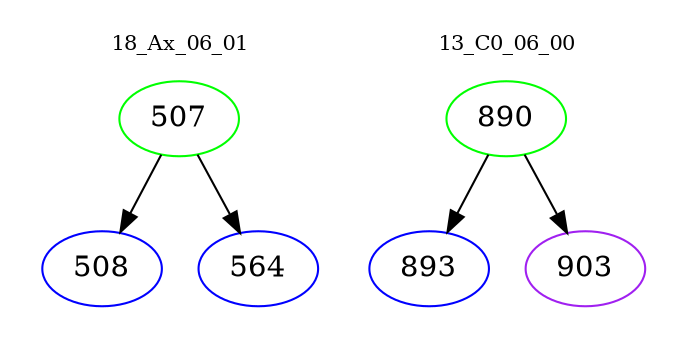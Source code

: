 digraph{
subgraph cluster_0 {
color = white
label = "18_Ax_06_01";
fontsize=10;
T0_507 [label="507", color="green"]
T0_507 -> T0_508 [color="black"]
T0_508 [label="508", color="blue"]
T0_507 -> T0_564 [color="black"]
T0_564 [label="564", color="blue"]
}
subgraph cluster_1 {
color = white
label = "13_C0_06_00";
fontsize=10;
T1_890 [label="890", color="green"]
T1_890 -> T1_893 [color="black"]
T1_893 [label="893", color="blue"]
T1_890 -> T1_903 [color="black"]
T1_903 [label="903", color="purple"]
}
}
